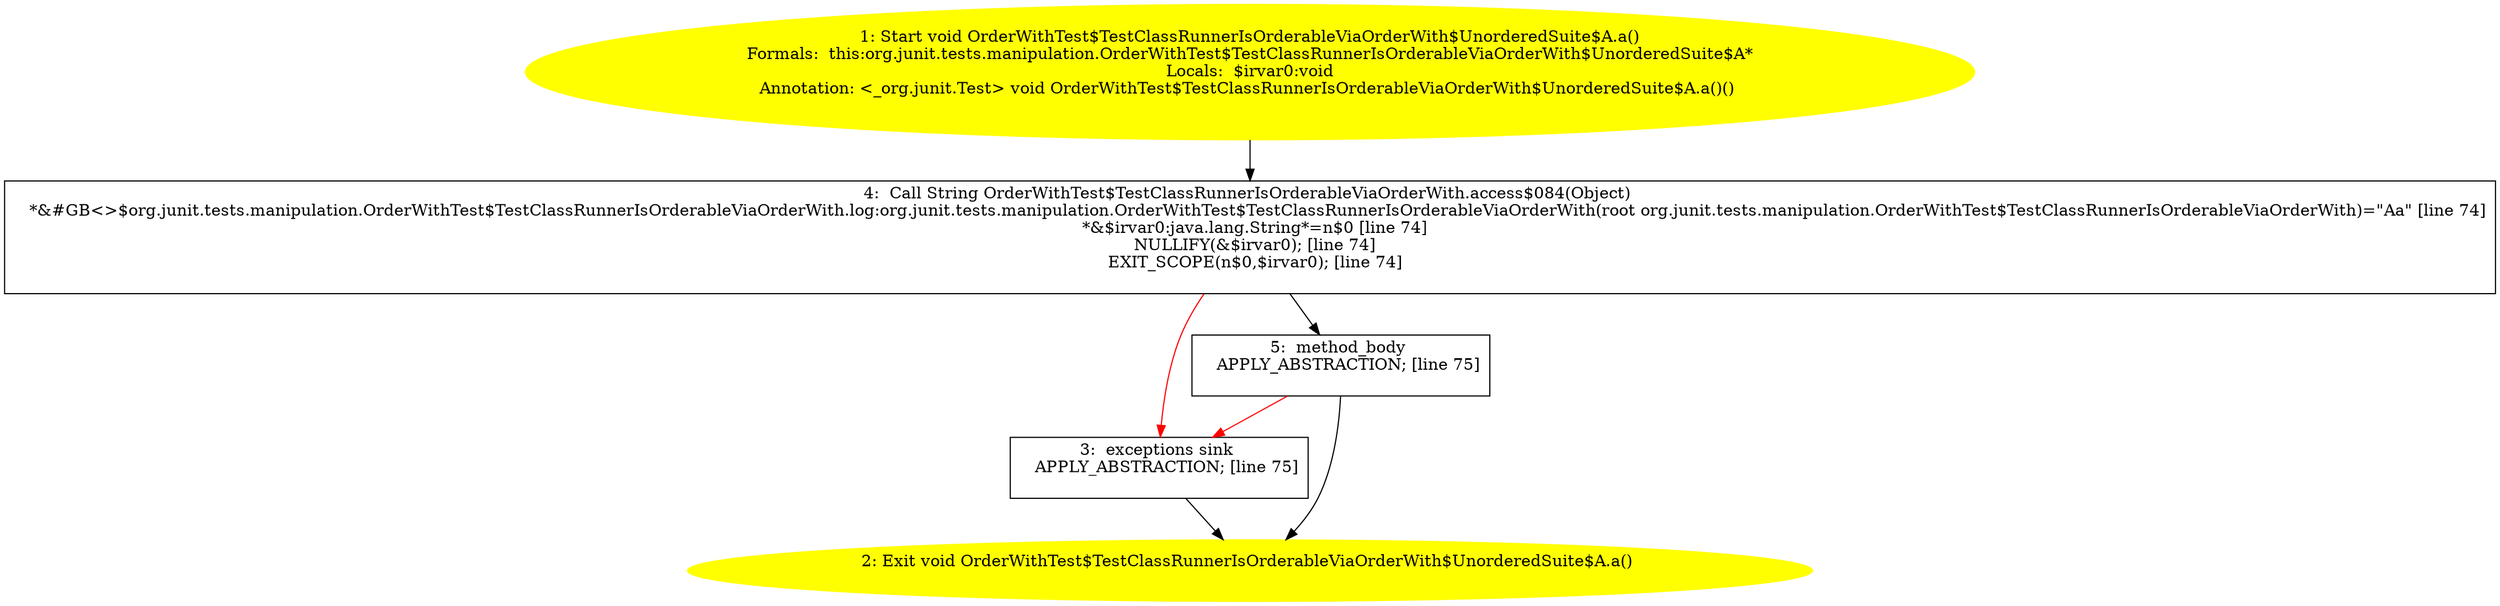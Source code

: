 /* @generated */
digraph cfg {
"org.junit.tests.manipulation.OrderWithTest$TestClassRunnerIsOrderableViaOrderWith$UnorderedSuite$A.a.06355d1c7768b9073f72e5b46c08997c_1" [label="1: Start void OrderWithTest$TestClassRunnerIsOrderableViaOrderWith$UnorderedSuite$A.a()\nFormals:  this:org.junit.tests.manipulation.OrderWithTest$TestClassRunnerIsOrderableViaOrderWith$UnorderedSuite$A*\nLocals:  $irvar0:void\nAnnotation: <_org.junit.Test> void OrderWithTest$TestClassRunnerIsOrderableViaOrderWith$UnorderedSuite$A.a()() \n  " color=yellow style=filled]
	

	 "org.junit.tests.manipulation.OrderWithTest$TestClassRunnerIsOrderableViaOrderWith$UnorderedSuite$A.a.06355d1c7768b9073f72e5b46c08997c_1" -> "org.junit.tests.manipulation.OrderWithTest$TestClassRunnerIsOrderableViaOrderWith$UnorderedSuite$A.a.06355d1c7768b9073f72e5b46c08997c_4" ;
"org.junit.tests.manipulation.OrderWithTest$TestClassRunnerIsOrderableViaOrderWith$UnorderedSuite$A.a.06355d1c7768b9073f72e5b46c08997c_2" [label="2: Exit void OrderWithTest$TestClassRunnerIsOrderableViaOrderWith$UnorderedSuite$A.a() \n  " color=yellow style=filled]
	

"org.junit.tests.manipulation.OrderWithTest$TestClassRunnerIsOrderableViaOrderWith$UnorderedSuite$A.a.06355d1c7768b9073f72e5b46c08997c_3" [label="3:  exceptions sink \n   APPLY_ABSTRACTION; [line 75]\n " shape="box"]
	

	 "org.junit.tests.manipulation.OrderWithTest$TestClassRunnerIsOrderableViaOrderWith$UnorderedSuite$A.a.06355d1c7768b9073f72e5b46c08997c_3" -> "org.junit.tests.manipulation.OrderWithTest$TestClassRunnerIsOrderableViaOrderWith$UnorderedSuite$A.a.06355d1c7768b9073f72e5b46c08997c_2" ;
"org.junit.tests.manipulation.OrderWithTest$TestClassRunnerIsOrderableViaOrderWith$UnorderedSuite$A.a.06355d1c7768b9073f72e5b46c08997c_4" [label="4:  Call String OrderWithTest$TestClassRunnerIsOrderableViaOrderWith.access$084(Object) \n   *&#GB<>$org.junit.tests.manipulation.OrderWithTest$TestClassRunnerIsOrderableViaOrderWith.log:org.junit.tests.manipulation.OrderWithTest$TestClassRunnerIsOrderableViaOrderWith(root org.junit.tests.manipulation.OrderWithTest$TestClassRunnerIsOrderableViaOrderWith)=\"Aa\" [line 74]\n  *&$irvar0:java.lang.String*=n$0 [line 74]\n  NULLIFY(&$irvar0); [line 74]\n  EXIT_SCOPE(n$0,$irvar0); [line 74]\n " shape="box"]
	

	 "org.junit.tests.manipulation.OrderWithTest$TestClassRunnerIsOrderableViaOrderWith$UnorderedSuite$A.a.06355d1c7768b9073f72e5b46c08997c_4" -> "org.junit.tests.manipulation.OrderWithTest$TestClassRunnerIsOrderableViaOrderWith$UnorderedSuite$A.a.06355d1c7768b9073f72e5b46c08997c_5" ;
	 "org.junit.tests.manipulation.OrderWithTest$TestClassRunnerIsOrderableViaOrderWith$UnorderedSuite$A.a.06355d1c7768b9073f72e5b46c08997c_4" -> "org.junit.tests.manipulation.OrderWithTest$TestClassRunnerIsOrderableViaOrderWith$UnorderedSuite$A.a.06355d1c7768b9073f72e5b46c08997c_3" [color="red" ];
"org.junit.tests.manipulation.OrderWithTest$TestClassRunnerIsOrderableViaOrderWith$UnorderedSuite$A.a.06355d1c7768b9073f72e5b46c08997c_5" [label="5:  method_body \n   APPLY_ABSTRACTION; [line 75]\n " shape="box"]
	

	 "org.junit.tests.manipulation.OrderWithTest$TestClassRunnerIsOrderableViaOrderWith$UnorderedSuite$A.a.06355d1c7768b9073f72e5b46c08997c_5" -> "org.junit.tests.manipulation.OrderWithTest$TestClassRunnerIsOrderableViaOrderWith$UnorderedSuite$A.a.06355d1c7768b9073f72e5b46c08997c_2" ;
	 "org.junit.tests.manipulation.OrderWithTest$TestClassRunnerIsOrderableViaOrderWith$UnorderedSuite$A.a.06355d1c7768b9073f72e5b46c08997c_5" -> "org.junit.tests.manipulation.OrderWithTest$TestClassRunnerIsOrderableViaOrderWith$UnorderedSuite$A.a.06355d1c7768b9073f72e5b46c08997c_3" [color="red" ];
}
